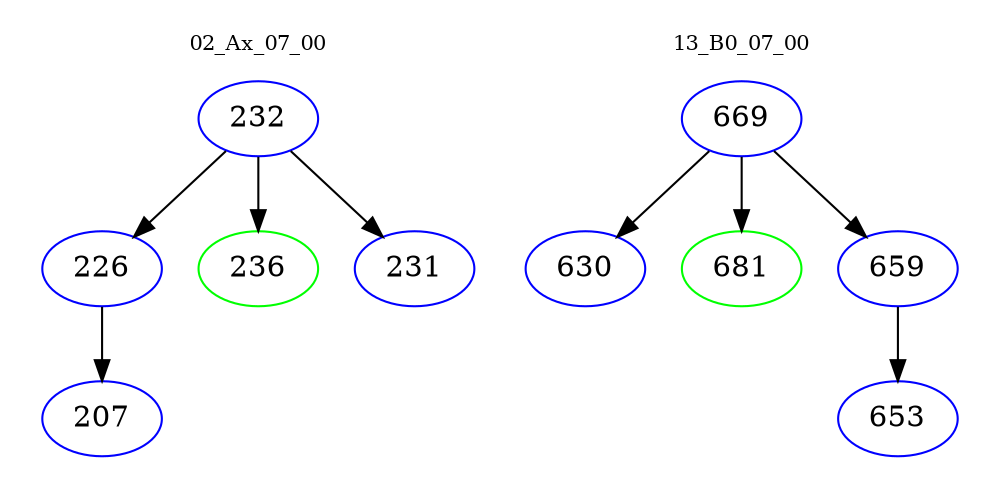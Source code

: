 digraph{
subgraph cluster_0 {
color = white
label = "02_Ax_07_00";
fontsize=10;
T0_232 [label="232", color="blue"]
T0_232 -> T0_226 [color="black"]
T0_226 [label="226", color="blue"]
T0_226 -> T0_207 [color="black"]
T0_207 [label="207", color="blue"]
T0_232 -> T0_236 [color="black"]
T0_236 [label="236", color="green"]
T0_232 -> T0_231 [color="black"]
T0_231 [label="231", color="blue"]
}
subgraph cluster_1 {
color = white
label = "13_B0_07_00";
fontsize=10;
T1_669 [label="669", color="blue"]
T1_669 -> T1_630 [color="black"]
T1_630 [label="630", color="blue"]
T1_669 -> T1_681 [color="black"]
T1_681 [label="681", color="green"]
T1_669 -> T1_659 [color="black"]
T1_659 [label="659", color="blue"]
T1_659 -> T1_653 [color="black"]
T1_653 [label="653", color="blue"]
}
}

